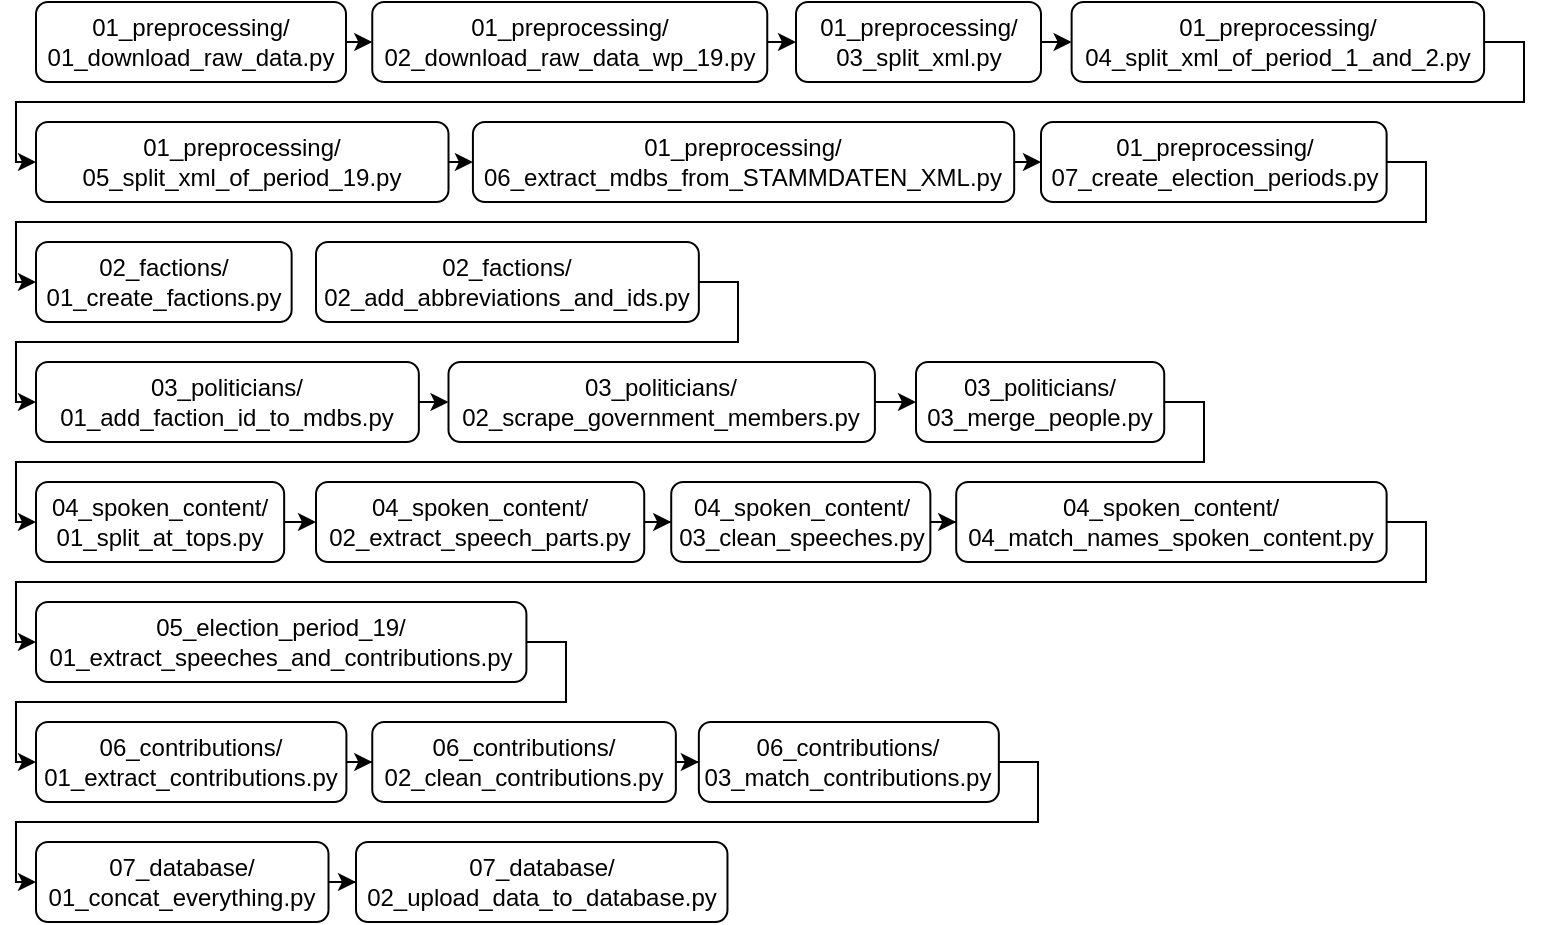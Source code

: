 <mxfile version="13.6.4" type="device"><diagram id="N46P--Eoy_d9tgk3Qrls" name="Page-1"><mxGraphModel dx="788" dy="552" grid="1" gridSize="10" guides="1" tooltips="1" connect="1" arrows="1" fold="1" page="1" pageScale="1" pageWidth="827" pageHeight="1169" math="0" shadow="0"><root><mxCell id="0"/><mxCell id="1" parent="0"/><mxCell id="Yy8UinuvtfsdmuhCIqNr-40" style="edgeStyle=orthogonalEdgeStyle;rounded=0;orthogonalLoop=1;jettySize=auto;html=1;exitX=1;exitY=0.5;exitDx=0;exitDy=0;entryX=0;entryY=0.5;entryDx=0;entryDy=0;" edge="1" parent="1" source="Yy8UinuvtfsdmuhCIqNr-1" target="Yy8UinuvtfsdmuhCIqNr-2"><mxGeometry relative="1" as="geometry"/></mxCell><mxCell id="Yy8UinuvtfsdmuhCIqNr-1" value="01_preprocessing/&lt;br&gt;01_download_raw_data.py" style="rounded=1;whiteSpace=wrap;html=1;" vertex="1" parent="1"><mxGeometry x="20" y="20" width="155" height="40" as="geometry"/></mxCell><mxCell id="Yy8UinuvtfsdmuhCIqNr-41" style="edgeStyle=orthogonalEdgeStyle;rounded=0;orthogonalLoop=1;jettySize=auto;html=1;exitX=1;exitY=0.5;exitDx=0;exitDy=0;entryX=0;entryY=0.5;entryDx=0;entryDy=0;" edge="1" parent="1" source="Yy8UinuvtfsdmuhCIqNr-2" target="Yy8UinuvtfsdmuhCIqNr-4"><mxGeometry relative="1" as="geometry"/></mxCell><mxCell id="Yy8UinuvtfsdmuhCIqNr-2" value="01_preprocessing/&lt;br&gt;02_download_raw_data_wp_19.py" style="rounded=1;whiteSpace=wrap;html=1;" vertex="1" parent="1"><mxGeometry x="188.13" y="20" width="197.5" height="40" as="geometry"/></mxCell><mxCell id="Yy8UinuvtfsdmuhCIqNr-42" style="edgeStyle=orthogonalEdgeStyle;rounded=0;orthogonalLoop=1;jettySize=auto;html=1;exitX=1;exitY=0.5;exitDx=0;exitDy=0;entryX=0;entryY=0.5;entryDx=0;entryDy=0;" edge="1" parent="1" source="Yy8UinuvtfsdmuhCIqNr-4" target="Yy8UinuvtfsdmuhCIqNr-5"><mxGeometry relative="1" as="geometry"/></mxCell><mxCell id="Yy8UinuvtfsdmuhCIqNr-4" value="01_preprocessing/&lt;br&gt;03_split_xml.py" style="rounded=1;whiteSpace=wrap;html=1;" vertex="1" parent="1"><mxGeometry x="400" y="20" width="122.5" height="40" as="geometry"/></mxCell><mxCell id="Yy8UinuvtfsdmuhCIqNr-43" style="edgeStyle=orthogonalEdgeStyle;rounded=0;orthogonalLoop=1;jettySize=auto;html=1;exitX=1;exitY=0.5;exitDx=0;exitDy=0;entryX=0;entryY=0.5;entryDx=0;entryDy=0;" edge="1" parent="1" source="Yy8UinuvtfsdmuhCIqNr-5" target="Yy8UinuvtfsdmuhCIqNr-9"><mxGeometry relative="1" as="geometry"><Array as="points"><mxPoint x="764" y="40"/><mxPoint x="764" y="70"/><mxPoint x="10" y="70"/><mxPoint x="10" y="100"/></Array></mxGeometry></mxCell><mxCell id="Yy8UinuvtfsdmuhCIqNr-5" value="01_preprocessing/&lt;br&gt;04_split_xml_of_period_1_and_2.py" style="rounded=1;whiteSpace=wrap;html=1;" vertex="1" parent="1"><mxGeometry x="537.81" y="20" width="206.25" height="40" as="geometry"/></mxCell><mxCell id="Yy8UinuvtfsdmuhCIqNr-44" style="edgeStyle=orthogonalEdgeStyle;rounded=0;orthogonalLoop=1;jettySize=auto;html=1;exitX=1;exitY=0.5;exitDx=0;exitDy=0;entryX=0;entryY=0.5;entryDx=0;entryDy=0;" edge="1" parent="1" source="Yy8UinuvtfsdmuhCIqNr-9" target="Yy8UinuvtfsdmuhCIqNr-11"><mxGeometry relative="1" as="geometry"/></mxCell><mxCell id="Yy8UinuvtfsdmuhCIqNr-9" value="01_preprocessing/&lt;br&gt;05_split_xml_of_period_19.py" style="rounded=1;whiteSpace=wrap;html=1;" vertex="1" parent="1"><mxGeometry x="20.0" y="80" width="206.25" height="40" as="geometry"/></mxCell><mxCell id="Yy8UinuvtfsdmuhCIqNr-45" style="edgeStyle=orthogonalEdgeStyle;rounded=0;orthogonalLoop=1;jettySize=auto;html=1;exitX=1;exitY=0.5;exitDx=0;exitDy=0;entryX=0;entryY=0.5;entryDx=0;entryDy=0;" edge="1" parent="1" source="Yy8UinuvtfsdmuhCIqNr-11" target="Yy8UinuvtfsdmuhCIqNr-13"><mxGeometry relative="1" as="geometry"><mxPoint x="520" y="99.667" as="targetPoint"/></mxGeometry></mxCell><mxCell id="Yy8UinuvtfsdmuhCIqNr-11" value="01_preprocessing/&lt;br&gt;06_extract_mdbs_from_STAMMDATEN_XML.py" style="rounded=1;whiteSpace=wrap;html=1;" vertex="1" parent="1"><mxGeometry x="238.46" y="80" width="270.63" height="40" as="geometry"/></mxCell><mxCell id="Yy8UinuvtfsdmuhCIqNr-46" style="edgeStyle=orthogonalEdgeStyle;rounded=0;orthogonalLoop=1;jettySize=auto;html=1;exitX=1;exitY=0.5;exitDx=0;exitDy=0;entryX=0;entryY=0.5;entryDx=0;entryDy=0;" edge="1" parent="1" source="Yy8UinuvtfsdmuhCIqNr-13" target="Yy8UinuvtfsdmuhCIqNr-15"><mxGeometry relative="1" as="geometry"><Array as="points"><mxPoint x="715" y="100"/><mxPoint x="715" y="130"/><mxPoint x="10" y="130"/><mxPoint x="10" y="160"/></Array></mxGeometry></mxCell><mxCell id="Yy8UinuvtfsdmuhCIqNr-13" value="01_preprocessing/&lt;br&gt;07_create_election_periods.py" style="rounded=1;whiteSpace=wrap;html=1;" vertex="1" parent="1"><mxGeometry x="522.5" y="80" width="172.81" height="40" as="geometry"/></mxCell><mxCell id="Yy8UinuvtfsdmuhCIqNr-15" value="02_factions/&lt;br&gt;01_create_factions.py" style="rounded=1;whiteSpace=wrap;html=1;" vertex="1" parent="1"><mxGeometry x="20" y="140" width="127.82" height="40" as="geometry"/></mxCell><mxCell id="Yy8UinuvtfsdmuhCIqNr-47" style="edgeStyle=orthogonalEdgeStyle;rounded=0;orthogonalLoop=1;jettySize=auto;html=1;exitX=1;exitY=0.5;exitDx=0;exitDy=0;entryX=0;entryY=0.5;entryDx=0;entryDy=0;" edge="1" parent="1" source="Yy8UinuvtfsdmuhCIqNr-17" target="Yy8UinuvtfsdmuhCIqNr-19"><mxGeometry relative="1" as="geometry"><Array as="points"><mxPoint x="371" y="160"/><mxPoint x="371" y="190"/><mxPoint x="10" y="190"/><mxPoint x="10" y="220"/></Array></mxGeometry></mxCell><mxCell id="Yy8UinuvtfsdmuhCIqNr-17" value="02_factions/&lt;br&gt;02_add_abbreviations_and_ids.py" style="rounded=1;whiteSpace=wrap;html=1;" vertex="1" parent="1"><mxGeometry x="160.0" y="140" width="191.42" height="40" as="geometry"/></mxCell><mxCell id="Yy8UinuvtfsdmuhCIqNr-48" style="edgeStyle=orthogonalEdgeStyle;rounded=0;orthogonalLoop=1;jettySize=auto;html=1;exitX=1;exitY=0.5;exitDx=0;exitDy=0;entryX=0;entryY=0.5;entryDx=0;entryDy=0;" edge="1" parent="1" source="Yy8UinuvtfsdmuhCIqNr-19" target="Yy8UinuvtfsdmuhCIqNr-21"><mxGeometry relative="1" as="geometry"/></mxCell><mxCell id="Yy8UinuvtfsdmuhCIqNr-19" value="03_politicians/&lt;br&gt;01_add_faction_id_to_mdbs.py" style="rounded=1;whiteSpace=wrap;html=1;" vertex="1" parent="1"><mxGeometry x="20.0" y="200" width="191.42" height="40" as="geometry"/></mxCell><mxCell id="Yy8UinuvtfsdmuhCIqNr-49" style="edgeStyle=orthogonalEdgeStyle;rounded=0;orthogonalLoop=1;jettySize=auto;html=1;exitX=1;exitY=0.5;exitDx=0;exitDy=0;entryX=0;entryY=0.5;entryDx=0;entryDy=0;" edge="1" parent="1" source="Yy8UinuvtfsdmuhCIqNr-21" target="Yy8UinuvtfsdmuhCIqNr-23"><mxGeometry relative="1" as="geometry"/></mxCell><mxCell id="Yy8UinuvtfsdmuhCIqNr-21" value="03_politicians/&lt;br&gt;02_scrape_government_members.py" style="rounded=1;whiteSpace=wrap;html=1;" vertex="1" parent="1"><mxGeometry x="226.25" y="200" width="213.2" height="40" as="geometry"/></mxCell><mxCell id="Yy8UinuvtfsdmuhCIqNr-50" style="edgeStyle=orthogonalEdgeStyle;rounded=0;orthogonalLoop=1;jettySize=auto;html=1;exitX=1;exitY=0.5;exitDx=0;exitDy=0;entryX=0;entryY=0.5;entryDx=0;entryDy=0;" edge="1" parent="1" source="Yy8UinuvtfsdmuhCIqNr-23" target="Yy8UinuvtfsdmuhCIqNr-27"><mxGeometry relative="1" as="geometry"><Array as="points"><mxPoint x="604" y="220"/><mxPoint x="604" y="250"/><mxPoint x="10" y="250"/><mxPoint x="10" y="280"/></Array></mxGeometry></mxCell><mxCell id="Yy8UinuvtfsdmuhCIqNr-23" value="03_politicians/&lt;br&gt;03_merge_people.py" style="rounded=1;whiteSpace=wrap;html=1;" vertex="1" parent="1"><mxGeometry x="460" y="200" width="124.11" height="40" as="geometry"/></mxCell><mxCell id="Yy8UinuvtfsdmuhCIqNr-51" style="edgeStyle=orthogonalEdgeStyle;rounded=0;orthogonalLoop=1;jettySize=auto;html=1;exitX=1;exitY=0.5;exitDx=0;exitDy=0;entryX=0;entryY=0.5;entryDx=0;entryDy=0;" edge="1" parent="1" source="Yy8UinuvtfsdmuhCIqNr-27" target="Yy8UinuvtfsdmuhCIqNr-29"><mxGeometry relative="1" as="geometry"/></mxCell><mxCell id="Yy8UinuvtfsdmuhCIqNr-27" value="04_spoken_content/&lt;br&gt;01_split_at_tops.py" style="rounded=1;whiteSpace=wrap;html=1;" vertex="1" parent="1"><mxGeometry x="20" y="260" width="124.08" height="40" as="geometry"/></mxCell><mxCell id="Yy8UinuvtfsdmuhCIqNr-52" style="edgeStyle=orthogonalEdgeStyle;rounded=0;orthogonalLoop=1;jettySize=auto;html=1;exitX=1;exitY=0.5;exitDx=0;exitDy=0;" edge="1" parent="1" source="Yy8UinuvtfsdmuhCIqNr-29" target="Yy8UinuvtfsdmuhCIqNr-31"><mxGeometry relative="1" as="geometry"/></mxCell><mxCell id="Yy8UinuvtfsdmuhCIqNr-29" value="04_spoken_content/&lt;br&gt;02_extract_speech_parts.py" style="rounded=1;whiteSpace=wrap;html=1;" vertex="1" parent="1"><mxGeometry x="160" y="260" width="164.11" height="40" as="geometry"/></mxCell><mxCell id="Yy8UinuvtfsdmuhCIqNr-53" style="edgeStyle=orthogonalEdgeStyle;rounded=0;orthogonalLoop=1;jettySize=auto;html=1;exitX=1;exitY=0.5;exitDx=0;exitDy=0;" edge="1" parent="1" source="Yy8UinuvtfsdmuhCIqNr-31" target="Yy8UinuvtfsdmuhCIqNr-33"><mxGeometry relative="1" as="geometry"/></mxCell><mxCell id="Yy8UinuvtfsdmuhCIqNr-31" value="04_spoken_content/&lt;br&gt;03_clean_speeches.py" style="rounded=1;whiteSpace=wrap;html=1;" vertex="1" parent="1"><mxGeometry x="337.61" y="260" width="129.57" height="40" as="geometry"/></mxCell><mxCell id="Yy8UinuvtfsdmuhCIqNr-54" style="edgeStyle=orthogonalEdgeStyle;rounded=0;orthogonalLoop=1;jettySize=auto;html=1;exitX=1;exitY=0.5;exitDx=0;exitDy=0;entryX=0;entryY=0.5;entryDx=0;entryDy=0;" edge="1" parent="1" source="Yy8UinuvtfsdmuhCIqNr-33" target="Yy8UinuvtfsdmuhCIqNr-34"><mxGeometry relative="1" as="geometry"><Array as="points"><mxPoint x="715" y="280"/><mxPoint x="715" y="310"/><mxPoint x="10" y="310"/><mxPoint x="10" y="340"/></Array></mxGeometry></mxCell><mxCell id="Yy8UinuvtfsdmuhCIqNr-33" value="04_spoken_content/&lt;br&gt;04_match_names_spoken_content.py" style="rounded=1;whiteSpace=wrap;html=1;" vertex="1" parent="1"><mxGeometry x="480.1" y="260" width="215.21" height="40" as="geometry"/></mxCell><mxCell id="Yy8UinuvtfsdmuhCIqNr-55" style="edgeStyle=orthogonalEdgeStyle;rounded=0;orthogonalLoop=1;jettySize=auto;html=1;exitX=1;exitY=0.5;exitDx=0;exitDy=0;entryX=0;entryY=0.5;entryDx=0;entryDy=0;" edge="1" parent="1" source="Yy8UinuvtfsdmuhCIqNr-34" target="Yy8UinuvtfsdmuhCIqNr-35"><mxGeometry relative="1" as="geometry"><Array as="points"><mxPoint x="285" y="340"/><mxPoint x="285" y="370"/><mxPoint x="10" y="370"/><mxPoint x="10" y="400"/></Array></mxGeometry></mxCell><mxCell id="Yy8UinuvtfsdmuhCIqNr-34" value="05_election_period_19/&lt;br&gt;01_extract_speeches_and_contributions.py" style="rounded=1;whiteSpace=wrap;html=1;" vertex="1" parent="1"><mxGeometry x="20" y="320" width="245.21" height="40" as="geometry"/></mxCell><mxCell id="Yy8UinuvtfsdmuhCIqNr-56" style="edgeStyle=orthogonalEdgeStyle;rounded=0;orthogonalLoop=1;jettySize=auto;html=1;exitX=1;exitY=0.5;exitDx=0;exitDy=0;" edge="1" parent="1" source="Yy8UinuvtfsdmuhCIqNr-35" target="Yy8UinuvtfsdmuhCIqNr-36"><mxGeometry relative="1" as="geometry"/></mxCell><mxCell id="Yy8UinuvtfsdmuhCIqNr-35" value="06_contributions/&lt;br&gt;01_extract_contributions.py" style="rounded=1;whiteSpace=wrap;html=1;" vertex="1" parent="1"><mxGeometry x="20" y="380" width="155.21" height="40" as="geometry"/></mxCell><mxCell id="Yy8UinuvtfsdmuhCIqNr-57" style="edgeStyle=orthogonalEdgeStyle;rounded=0;orthogonalLoop=1;jettySize=auto;html=1;exitX=1;exitY=0.5;exitDx=0;exitDy=0;" edge="1" parent="1" source="Yy8UinuvtfsdmuhCIqNr-36" target="Yy8UinuvtfsdmuhCIqNr-37"><mxGeometry relative="1" as="geometry"/></mxCell><mxCell id="Yy8UinuvtfsdmuhCIqNr-36" value="06_contributions/&lt;br&gt;02_clean_contributions.py" style="rounded=1;whiteSpace=wrap;html=1;" vertex="1" parent="1"><mxGeometry x="188.13" y="380" width="151.8" height="40" as="geometry"/></mxCell><mxCell id="Yy8UinuvtfsdmuhCIqNr-58" style="edgeStyle=orthogonalEdgeStyle;rounded=0;orthogonalLoop=1;jettySize=auto;html=1;exitX=1;exitY=0.5;exitDx=0;exitDy=0;entryX=0;entryY=0.5;entryDx=0;entryDy=0;" edge="1" parent="1" source="Yy8UinuvtfsdmuhCIqNr-37" target="Yy8UinuvtfsdmuhCIqNr-38"><mxGeometry relative="1" as="geometry"><Array as="points"><mxPoint x="521" y="400"/><mxPoint x="521" y="430"/><mxPoint x="10" y="430"/><mxPoint x="10" y="460"/></Array></mxGeometry></mxCell><mxCell id="Yy8UinuvtfsdmuhCIqNr-37" value="06_contributions/&lt;br&gt;03_match_contributions.py" style="rounded=1;whiteSpace=wrap;html=1;" vertex="1" parent="1"><mxGeometry x="351.42" y="380" width="150" height="40" as="geometry"/></mxCell><mxCell id="Yy8UinuvtfsdmuhCIqNr-59" style="edgeStyle=orthogonalEdgeStyle;rounded=0;orthogonalLoop=1;jettySize=auto;html=1;exitX=1;exitY=0.5;exitDx=0;exitDy=0;" edge="1" parent="1" source="Yy8UinuvtfsdmuhCIqNr-38" target="Yy8UinuvtfsdmuhCIqNr-39"><mxGeometry relative="1" as="geometry"/></mxCell><mxCell id="Yy8UinuvtfsdmuhCIqNr-38" value="07_database/&lt;br&gt;01_concat_everything.py" style="rounded=1;whiteSpace=wrap;html=1;" vertex="1" parent="1"><mxGeometry x="20" y="440" width="146.25" height="40" as="geometry"/></mxCell><mxCell id="Yy8UinuvtfsdmuhCIqNr-39" value="07_database/&lt;br&gt;02_upload_data_to_database.py" style="rounded=1;whiteSpace=wrap;html=1;" vertex="1" parent="1"><mxGeometry x="180.0" y="440" width="185.73" height="40" as="geometry"/></mxCell></root></mxGraphModel></diagram></mxfile>